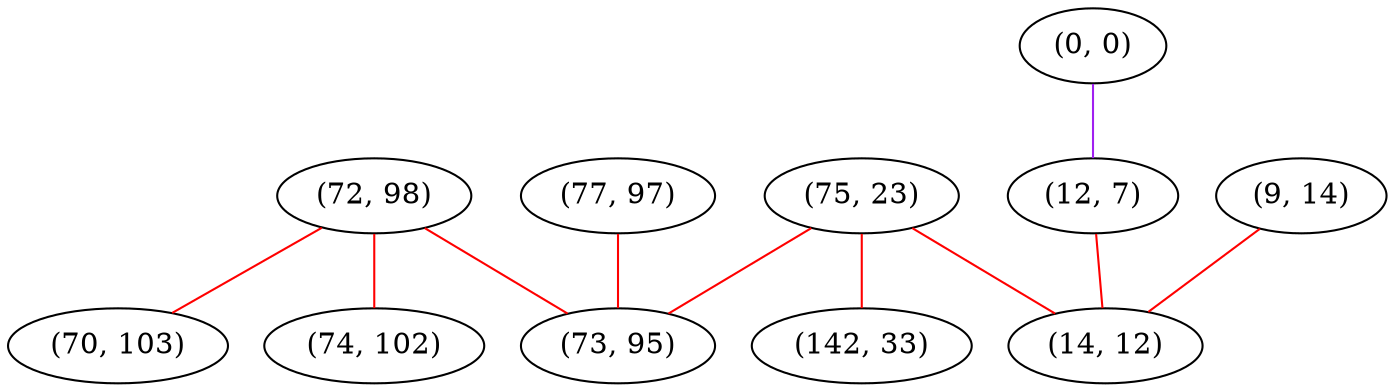 graph "" {
"(77, 97)";
"(0, 0)";
"(9, 14)";
"(72, 98)";
"(75, 23)";
"(12, 7)";
"(74, 102)";
"(14, 12)";
"(142, 33)";
"(73, 95)";
"(70, 103)";
"(77, 97)" -- "(73, 95)"  [color=red, key=0, weight=1];
"(0, 0)" -- "(12, 7)"  [color=purple, key=0, weight=4];
"(9, 14)" -- "(14, 12)"  [color=red, key=0, weight=1];
"(72, 98)" -- "(74, 102)"  [color=red, key=0, weight=1];
"(72, 98)" -- "(70, 103)"  [color=red, key=0, weight=1];
"(72, 98)" -- "(73, 95)"  [color=red, key=0, weight=1];
"(75, 23)" -- "(14, 12)"  [color=red, key=0, weight=1];
"(75, 23)" -- "(142, 33)"  [color=red, key=0, weight=1];
"(75, 23)" -- "(73, 95)"  [color=red, key=0, weight=1];
"(12, 7)" -- "(14, 12)"  [color=red, key=0, weight=1];
}
